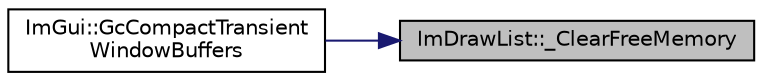digraph "ImDrawList::_ClearFreeMemory"
{
 // LATEX_PDF_SIZE
  edge [fontname="Helvetica",fontsize="10",labelfontname="Helvetica",labelfontsize="10"];
  node [fontname="Helvetica",fontsize="10",shape=record];
  rankdir="RL";
  Node1 [label="ImDrawList::_ClearFreeMemory",height=0.2,width=0.4,color="black", fillcolor="grey75", style="filled", fontcolor="black",tooltip=" "];
  Node1 -> Node2 [dir="back",color="midnightblue",fontsize="10",style="solid"];
  Node2 [label="ImGui::GcCompactTransient\lWindowBuffers",height=0.2,width=0.4,color="black", fillcolor="white", style="filled",URL="$namespace_im_gui.html#a8386015888f38f2a33528ccbb34bd49d",tooltip=" "];
}
